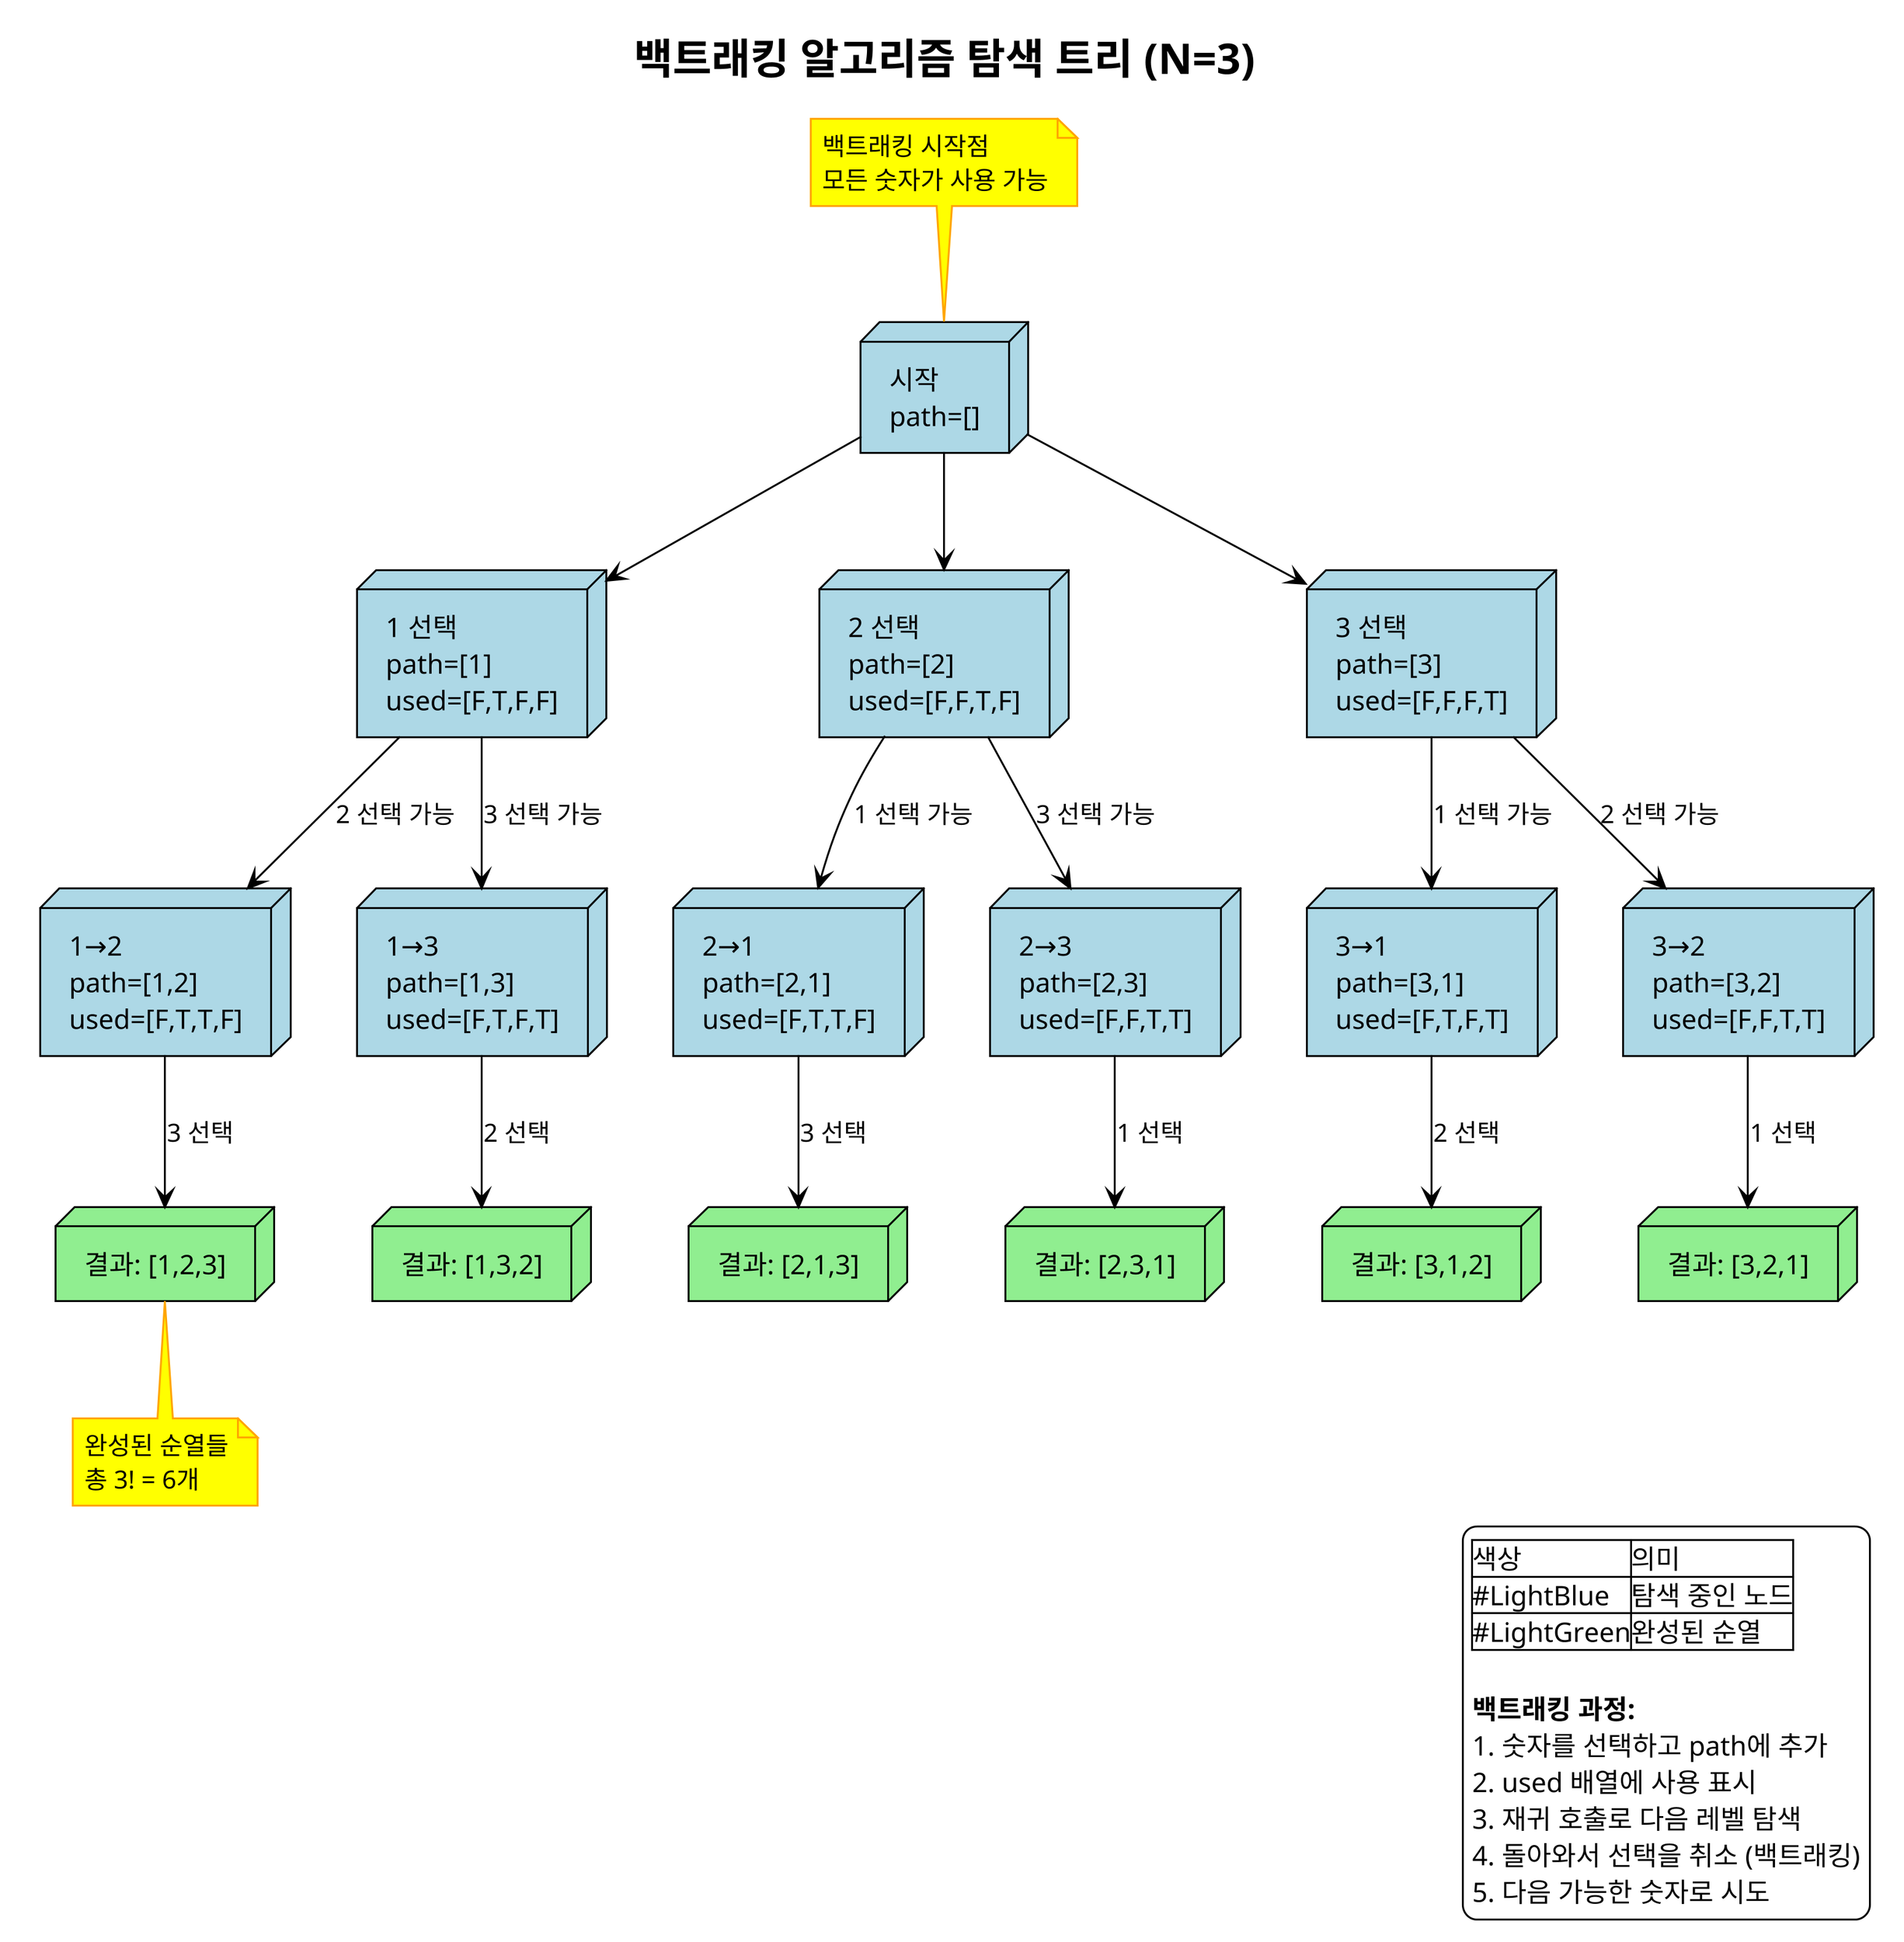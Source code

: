 @startuml backtrack_tree
skinparam dpi 300
!theme plain

' 한글 폰트 설정
skinparam defaultFontName "Malgun Gothic"
skinparam titleFontName "Malgun Gothic"
skinparam noteFontName "Malgun Gothic"
skinparam legendFontName "Malgun Gothic"

title 백트래킹 알고리즘 탐색 트리 (N=3)

skinparam node {
  BackgroundColor LightBlue
  BorderColor Black
}

skinparam note {
  BackgroundColor Yellow
  BorderColor Orange
}

node "시작\npath=[]" as start

node "1 선택\npath=[1]\nused=[F,T,F,F]" as n1
node "2 선택\npath=[2]\nused=[F,F,T,F]" as n2
node "3 선택\npath=[3]\nused=[F,F,F,T]" as n3

node "1→2\npath=[1,2]\nused=[F,T,T,F]" as n12
node "1→3\npath=[1,3]\nused=[F,T,F,T]" as n13

node "2→1\npath=[2,1]\nused=[F,T,T,F]" as n21
node "2→3\npath=[2,3]\nused=[F,F,T,T]" as n23

node "3→1\npath=[3,1]\nused=[F,T,F,T]" as n31
node "3→2\npath=[3,2]\nused=[F,F,T,T]" as n32

node "결과: [1,2,3]" as r123 #LightGreen
node "결과: [1,3,2]" as r132 #LightGreen
node "결과: [2,1,3]" as r213 #LightGreen
node "결과: [2,3,1]" as r231 #LightGreen
node "결과: [3,1,2]" as r312 #LightGreen
node "결과: [3,2,1]" as r321 #LightGreen

start --> n1
start --> n2
start --> n3

n1 --> n12 : "2 선택 가능"
n1 --> n13 : "3 선택 가능"

n2 --> n21 : "1 선택 가능"
n2 --> n23 : "3 선택 가능"

n3 --> n31 : "1 선택 가능"
n3 --> n32 : "2 선택 가능"

n12 --> r123 : "3 선택"
n13 --> r132 : "2 선택"
n21 --> r213 : "3 선택"
n23 --> r231 : "1 선택"
n31 --> r312 : "2 선택"
n32 --> r321 : "1 선택"

note top of start
  백트래킹 시작점
  모든 숫자가 사용 가능
end note

note bottom of r123
  완성된 순열들
  총 3! = 6개
end note

legend right
  |색상|의미|
  |#LightBlue|탐색 중인 노드|
  |#LightGreen|완성된 순열|

  **백트래킹 과정:**
  1. 숫자를 선택하고 path에 추가
  2. used 배열에 사용 표시
  3. 재귀 호출로 다음 레벨 탐색
  4. 돌아와서 선택을 취소 (백트래킹)
  5. 다음 가능한 숫자로 시도
end legend

@enduml
